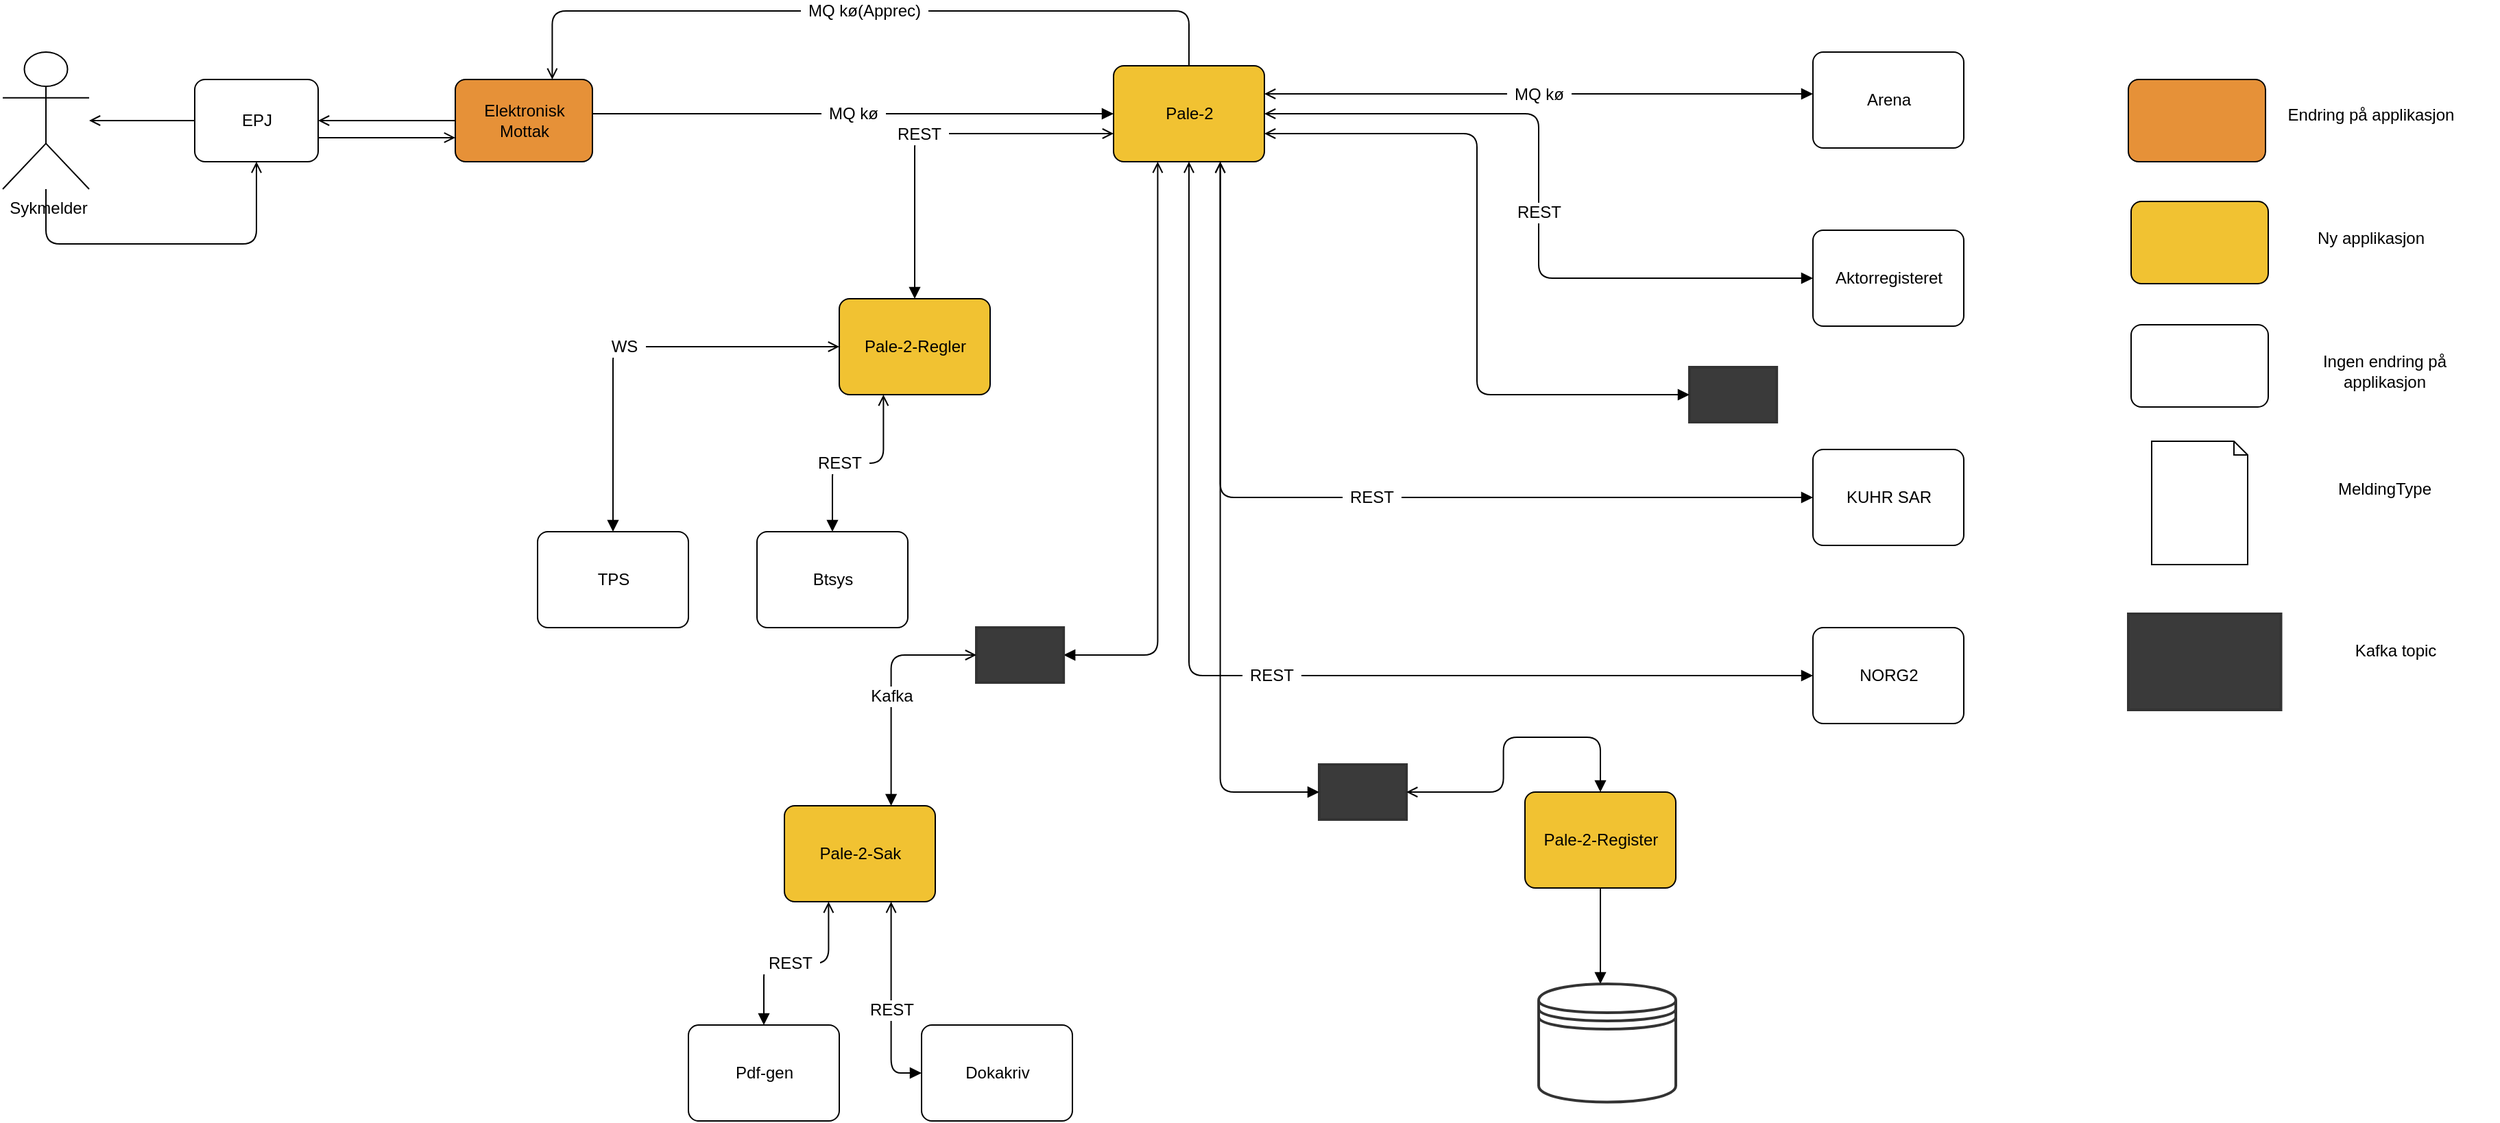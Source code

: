 <mxfile version="13.1.2" type="device"><diagram id="IEcrB46QHWp-Y07kqEMy" name="Page-1"><mxGraphModel dx="1226" dy="1001" grid="1" gridSize="10" guides="0" tooltips="1" connect="1" arrows="1" fold="1" page="1" pageScale="1" pageWidth="827" pageHeight="1169" background="#ffffff" math="0" shadow="0"><root><mxCell id="0"/><mxCell id="2" value="Layer 0" parent="0"/><mxCell id="3" value="&lt;div style='width: 103.333px;height:auto;word-break: break-word;'&gt;&lt;div align=&quot;center&quot;&gt;&lt;span style=&quot;text-decoration:none;font-family:Arial;font-size:12px; line-height: 0;&quot;&gt;&lt;span style=&quot;text-decoration:none; line-height: normal;&quot;&gt;Arena&lt;/span&gt;&lt;/span&gt;&lt;/div&gt;&lt;/div&gt;" style="shape=ext;rounded=1;arcSize=15;absoluteArcSize=1;shadow=0;strokeWidth=1;fillColor=#ffffff;strokeColor=#000000;opacity=100.0;html=1;nl2Br=0;verticalAlign=middle;align=center;spacingLeft=1.833;spacingRight=0;whiteSpace=wrap;gliffyId=877;" parent="2" vertex="1"><mxGeometry x="1340" y="50" width="110" height="70" as="geometry"/></mxCell><mxCell id="4" value="&lt;div style='width: 93.667px;height:auto;word-break: break-word;'&gt;&lt;div align=&quot;center&quot;&gt;&lt;span style=&quot;text-decoration:none;font-family:Arial;font-size:12px; line-height: 0;&quot;&gt;&lt;span style=&quot;text-decoration:none; line-height: normal;&quot;&gt;Elektronisk Mottak&lt;br /&gt;&lt;/span&gt;&lt;/span&gt;&lt;/div&gt;&lt;/div&gt;" style="shape=ext;rounded=1;arcSize=15;absoluteArcSize=1;shadow=0;strokeWidth=1;fillColor=#e69138;strokeColor=#000000;opacity=100.0;html=1;nl2Br=0;verticalAlign=middle;align=center;spacingLeft=1.667;spacingRight=0;whiteSpace=wrap;gliffyId=642;" parent="2" vertex="1"><mxGeometry x="350" y="70" width="100" height="60" as="geometry"/></mxCell><mxCell id="5" value="&lt;div style='width: 103.333px;height:auto;word-break: break-word;'&gt;&lt;div align=&quot;center&quot;&gt;&lt;span style=&quot;text-decoration:none;font-family:Arial;font-size:12px; line-height: 0;&quot;&gt;&lt;span style=&quot;text-decoration:none; line-height: normal;&quot;&gt;Pale-2&lt;/span&gt;&lt;/span&gt;&lt;/div&gt;&lt;/div&gt;" style="shape=ext;rounded=1;arcSize=15;absoluteArcSize=1;shadow=0;strokeWidth=1;fillColor=#f1c232;strokeColor=#000000;opacity=100.0;html=1;nl2Br=0;verticalAlign=middle;align=center;spacingLeft=1.833;spacingRight=0;whiteSpace=wrap;gliffyId=851;" parent="2" vertex="1"><mxGeometry x="830" y="60" width="110" height="70" as="geometry"/></mxCell><mxCell id="6" style="shape=filledEdge;strokeWidth=1;strokeColor=#000000;fillColor=none;startArrow=open;startFill=0;startSize=6;endArrow=block;endFill=1;endSize=6;rounded=1;html=1;nl2Br=0;gliffyId=879;edgeStyle=orthogonalEdgeStyle;" parent="2" source="50" target="12" edge="1"><mxGeometry width="100" height="100" relative="1" as="geometry"><Array as="points"><mxPoint x="667.782" y="670"/><mxPoint x="667.782" y="795"/><mxPoint x="690" y="795"/></Array></mxGeometry></mxCell><mxCell id="7" value="&lt;div style='width: 43.016px;height:auto;word-break: break-word;'&gt;&lt;div align=&quot;center&quot;&gt;&lt;span style=&quot;font-family:Arial;font-size:12px; line-height: normal;&quot;&gt;REST&lt;/span&gt;&lt;/div&gt;&lt;/div&gt;" style="text;html=1;nl2Br=0;labelBackgroundColor=#ffffff;html=1;nl2Br=0;verticalAlign=middle;align=center;spacingLeft=0.0;spacingRight=0;gliffyId=880;" parent="6" vertex="1"><mxGeometry x="0.069" relative="1" as="geometry"><mxPoint as="offset"/></mxGeometry></mxCell><mxCell id="8" value="&lt;div style='width: 103.333px;height:auto;word-break: break-word;'&gt;&lt;div align=&quot;center&quot;&gt;&lt;span style=&quot;text-decoration:none;font-family:Arial;font-size:12px; line-height: 0;&quot;&gt;&lt;span style=&quot;text-decoration:none; line-height: normal;&quot;&gt;TPS&lt;/span&gt;&lt;/span&gt;&lt;/div&gt;&lt;/div&gt;" style="shape=ext;rounded=1;arcSize=15;absoluteArcSize=1;shadow=0;strokeWidth=1;fillColor=#ffffff;strokeColor=#000000;opacity=100.0;html=1;nl2Br=0;verticalAlign=middle;align=center;spacingLeft=1.833;spacingRight=0;whiteSpace=wrap;gliffyId=881;" parent="2" vertex="1"><mxGeometry x="410" y="400" width="110" height="70" as="geometry"/></mxCell><mxCell id="9" value="&lt;div style='width: 103.333px;height:auto;word-break: break-word;'&gt;&lt;div align=&quot;center&quot;&gt;&lt;span style=&quot;font-family:Arial;font-size:12px; line-height: normal;&quot;&gt;KUHR SAR&lt;span style=&quot;text-decoration:none; line-height: normal;&quot;&gt;&lt;br /&gt;&lt;/span&gt;&lt;/span&gt;&lt;/div&gt;&lt;/div&gt;" style="shape=ext;rounded=1;arcSize=15;absoluteArcSize=1;shadow=0;strokeWidth=1;fillColor=#ffffff;strokeColor=#000000;opacity=100.0;html=1;nl2Br=0;verticalAlign=middle;align=center;spacingLeft=1.833;spacingRight=0;whiteSpace=wrap;gliffyId=883;" parent="2" vertex="1"><mxGeometry x="1340" y="340" width="110" height="70" as="geometry"/></mxCell><mxCell id="10" style="shape=filledEdge;strokeWidth=1;strokeColor=#000000;fillColor=none;startArrow=open;startFill=0;startSize=6;endArrow=block;endFill=1;endSize=6;rounded=1;html=1;nl2Br=0;gliffyId=887;edgeStyle=orthogonalEdgeStyle;" parent="2" source="5" target="3" edge="1"><mxGeometry width="100" height="100" relative="1" as="geometry"><Array as="points"><mxPoint x="940" y="80.503"/><mxPoint x="1073.342" y="80.503"/><mxPoint x="1206.683" y="80.503"/><mxPoint x="1340.025" y="80.503"/></Array></mxGeometry></mxCell><mxCell id="11" value="&lt;div style='width: 47.0px;height:auto;word-break: break-word;'&gt;&lt;div align=&quot;center&quot;&gt;&lt;span style=&quot;font-family:Arial;font-size:12px; line-height: normal;&quot;&gt;MQ kø&lt;/span&gt;&lt;/div&gt;&lt;/div&gt;" style="text;html=1;nl2Br=0;labelBackgroundColor=#ffffff;html=1;nl2Br=0;verticalAlign=middle;align=center;spacingLeft=0.0;spacingRight=0;gliffyId=888;" parent="10" vertex="1"><mxGeometry relative="1" as="geometry"><mxPoint as="offset"/></mxGeometry></mxCell><mxCell id="12" value="&lt;div style='width: 103.333px;height:auto;word-break: break-word;'&gt;&lt;div align=&quot;center&quot;&gt;&lt;span style=&quot;font-family:Arial;font-size:12px; line-height: 0;&quot;&gt;&lt;span style=&quot; line-height: normal;&quot;&gt;Dokakriv&lt;/span&gt;&lt;/span&gt;&lt;/div&gt;&lt;/div&gt;" style="shape=ext;rounded=1;arcSize=15;absoluteArcSize=1;shadow=0;strokeWidth=1;fillColor=#ffffff;strokeColor=#000000;opacity=100.0;html=1;nl2Br=0;verticalAlign=middle;align=center;spacingLeft=1.833;spacingRight=0;whiteSpace=wrap;gliffyId=889;" parent="2" vertex="1"><mxGeometry x="690" y="760" width="110" height="70" as="geometry"/></mxCell><mxCell id="13" style="shape=filledEdge;strokeWidth=1;strokeColor=#000000;fillColor=none;startArrow=open;startFill=0;startSize=6;endArrow=none;endFill=0;endSize=6;rounded=1;html=1;nl2Br=0;gliffyId=892;edgeStyle=orthogonalEdgeStyle;" parent="2" source="4" target="5" edge="1"><mxGeometry width="100" height="100" relative="1" as="geometry"><Array as="points"><mxPoint x="420.711" y="70"/><mxPoint x="420.711" y="20"/><mxPoint x="885" y="20"/><mxPoint x="885" y="60"/></Array></mxGeometry></mxCell><mxCell id="14" value="&lt;div style='width: 93.016px;height:auto;word-break: break-word;'&gt;&lt;div align=&quot;center&quot;&gt;&lt;span style=&quot;font-family:Arial;font-size:12px; line-height: normal;&quot;&gt;MQ kø(Apprec)&lt;/span&gt;&lt;/div&gt;&lt;/div&gt;" style="text;html=1;nl2Br=0;labelBackgroundColor=#ffffff;html=1;nl2Br=0;verticalAlign=middle;align=center;spacingLeft=0.0;spacingRight=0;gliffyId=893;" parent="13" vertex="1"><mxGeometry relative="1" as="geometry"><mxPoint as="offset"/></mxGeometry></mxCell><mxCell id="15" value="&lt;div style='width: 67.688px;height:auto;word-break: break-word;'&gt;&lt;div align=&quot;center&quot;&gt;&lt;span style=&quot;text-decoration:none;font-family:Arial;font-size:12px; line-height: 0;&quot;&gt;&lt;span style=&quot;text-decoration:none; line-height: normal;&quot;&gt;Sykmelder&lt;/span&gt;&lt;/span&gt;&lt;/div&gt;&lt;/div&gt;" style="shape=umlActor;verticalLabelPosition=bottom;verticalAlign=top;shadow=0;strokeWidth=1;fillColor=#FFFFFF;strokeColor=#000000;opacity=100.0;html=1;nl2Br=0;verticalLabelPosition=bottom;verticalAlign=top;align=center;spacingLeft=2.0;spacingRight=0;gliffyId=896;" parent="2" vertex="1"><mxGeometry x="20" y="50" width="63" height="100" as="geometry"/></mxCell><mxCell id="16" value="&lt;div style='width: 84.0px;height:auto;word-break: break-word;'&gt;&lt;div align=&quot;center&quot;&gt;&lt;span style=&quot;text-decoration:none;font-family:Arial;font-size:12px; line-height: 0;&quot;&gt;&lt;span style=&quot;text-decoration:none; line-height: normal;&quot;&gt;EPJ&lt;/span&gt;&lt;/span&gt;&lt;/div&gt;&lt;/div&gt;" style="shape=ext;rounded=1;arcSize=15;absoluteArcSize=1;shadow=0;strokeWidth=1;fillColor=#ffffff;strokeColor=#000000;opacity=100.0;html=1;nl2Br=0;verticalAlign=middle;align=center;spacingLeft=1.5;spacingRight=0;whiteSpace=wrap;gliffyId=900;" parent="2" vertex="1"><mxGeometry x="160" y="70" width="90" height="60" as="geometry"/></mxCell><mxCell id="17" style="shape=filledEdge;strokeWidth=1;strokeColor=#000000;fillColor=none;startArrow=open;startFill=0;startSize=6;endArrow=none;endFill=0;endSize=6;rounded=1;gliffyId=902;edgeStyle=orthogonalEdgeStyle;" parent="2" source="15" target="16" edge="1"><mxGeometry width="100" height="100" relative="1" as="geometry"><Array as="points"><mxPoint x="83" y="100"/><mxPoint x="108.667" y="100"/><mxPoint x="134.333" y="100"/><mxPoint x="160" y="100"/></Array></mxGeometry></mxCell><mxCell id="18" style="shape=filledEdge;strokeWidth=1;strokeColor=#000000;fillColor=none;startArrow=open;startFill=0;startSize=6;endArrow=none;endFill=0;endSize=6;rounded=1;gliffyId=904;edgeStyle=orthogonalEdgeStyle;" parent="2" source="16" target="4" edge="1"><mxGeometry width="100" height="100" relative="1" as="geometry"><Array as="points"><mxPoint x="250" y="100"/><mxPoint x="283.333" y="100"/><mxPoint x="316.667" y="100"/><mxPoint x="350" y="100"/></Array></mxGeometry></mxCell><mxCell id="19" style="shape=filledEdge;strokeWidth=1;strokeColor=#000000;fillColor=none;startArrow=open;startFill=0;startSize=6;endArrow=none;endFill=0;endSize=6;rounded=1;gliffyId=905;edgeStyle=orthogonalEdgeStyle;" parent="2" source="16" target="15" edge="1"><mxGeometry width="100" height="100" relative="1" as="geometry"><Array as="points"><mxPoint x="205" y="130"/><mxPoint x="205" y="190"/><mxPoint x="51.5" y="190"/><mxPoint x="51.5" y="150"/></Array></mxGeometry></mxCell><mxCell id="20" style="shape=filledEdge;strokeWidth=1;strokeColor=#000000;fillColor=none;startArrow=open;startFill=0;startSize=6;endArrow=none;endFill=0;endSize=6;rounded=1;gliffyId=906;edgeStyle=orthogonalEdgeStyle;" parent="2" source="4" target="16" edge="1"><mxGeometry width="100" height="100" relative="1" as="geometry"><Array as="points"><mxPoint x="350" y="112.426"/><mxPoint x="316.667" y="112.426"/><mxPoint x="283.333" y="112.426"/><mxPoint x="250" y="112.426"/></Array></mxGeometry></mxCell><mxCell id="21" style="shape=filledEdge;strokeWidth=1;strokeColor=#000000;fillColor=none;startArrow=open;startFill=0;startSize=6;endArrow=block;endFill=1;endSize=6;rounded=1;html=1;nl2Br=0;gliffyId=915;edgeStyle=orthogonalEdgeStyle;" parent="2" source="5" target="9" edge="1"><mxGeometry width="100" height="100" relative="1" as="geometry"><Array as="points"><mxPoint x="907.782" y="130"/><mxPoint x="907.782" y="375"/><mxPoint x="1340" y="375"/></Array></mxGeometry></mxCell><mxCell id="22" value="&lt;div style='width: 43.016px;height:auto;word-break: break-word;'&gt;&lt;div align=&quot;center&quot;&gt;&lt;span style=&quot;font-family:Arial;font-size:12px; line-height: normal;&quot;&gt;REST&lt;/span&gt;&lt;/div&gt;&lt;/div&gt;" style="text;html=1;nl2Br=0;labelBackgroundColor=#ffffff;html=1;nl2Br=0;verticalAlign=middle;align=center;spacingLeft=0.0;spacingRight=0;gliffyId=916;" parent="21" vertex="1"><mxGeometry x="0.047" relative="1" as="geometry"><mxPoint as="offset"/></mxGeometry></mxCell><mxCell id="23" style="shape=filledEdge;strokeWidth=1;strokeColor=#000000;fillColor=none;startArrow=open;startFill=0;startSize=6;endArrow=block;endFill=1;endSize=6;rounded=1;html=1;nl2Br=0;gliffyId=917;edgeStyle=orthogonalEdgeStyle;" parent="2" source="39" target="8" edge="1"><mxGeometry width="100" height="100" relative="1" as="geometry"><Array as="points"><mxPoint x="630" y="265"/><mxPoint x="465" y="265"/><mxPoint x="465" y="400"/></Array></mxGeometry></mxCell><mxCell id="24" value="&lt;div style='width: 30.344px;height:auto;word-break: break-word;'&gt;&lt;div align=&quot;center&quot;&gt;&lt;span style=&quot;font-family:Arial;font-size:12px; line-height: normal;&quot;&gt;WS&lt;/span&gt;&lt;/div&gt;&lt;/div&gt;" style="text;html=1;nl2Br=0;labelBackgroundColor=#ffffff;html=1;nl2Br=0;verticalAlign=middle;align=center;spacingLeft=0.0;spacingRight=0;gliffyId=918;" parent="23" vertex="1"><mxGeometry x="0.047" relative="1" as="geometry"><mxPoint as="offset"/></mxGeometry></mxCell><mxCell id="25" style="shape=ext;rounded=1;arcSize=15;absoluteArcSize=1;shadow=0;strokeWidth=1;fillColor=#e69138;strokeColor=#000000;opacity=100.0;gliffyId=935;" parent="2" vertex="1"><mxGeometry x="1570" y="70" width="100" height="60" as="geometry"/></mxCell><mxCell id="26" style="shape=ext;rounded=1;arcSize=15;absoluteArcSize=1;shadow=0;strokeWidth=1;fillColor=#f1c232;strokeColor=#000000;opacity=100.0;gliffyId=934;" parent="2" vertex="1"><mxGeometry x="1572" y="159" width="100" height="60" as="geometry"/></mxCell><mxCell id="27" style="shape=ext;rounded=1;arcSize=15;absoluteArcSize=1;shadow=0;strokeWidth=1;fillColor=#FFFFFF;strokeColor=#000000;opacity=100.0;gliffyId=933;" parent="2" vertex="1"><mxGeometry x="1572" y="249" width="100" height="60" as="geometry"/></mxCell><mxCell id="28" value="&lt;div style='width: 147.0px;height:auto;word-break: break-word;'&gt;&lt;div align=&quot;center&quot;&gt;&lt;span style=&quot;font-family:Arial;font-size:12px; line-height: 0;&quot;&gt;&lt;span style=&quot; line-height: normal;&quot;&gt;Endring på applikasjon&lt;/span&gt;&lt;/span&gt;&lt;/div&gt;&lt;/div&gt;" style="text;html=1;nl2Br=0;html=1;nl2Br=0;verticalAlign=middle;align=center;spacingLeft=0.0;spacingRight=0;whiteSpace=wrap;gliffyId=932;" parent="2" vertex="1"><mxGeometry x="1672" y="89" width="150" height="14" as="geometry"/></mxCell><mxCell id="29" value="&lt;div style='width: 147.0px;height:auto;word-break: break-word;'&gt;&lt;div align=&quot;center&quot;&gt;&lt;span style=&quot;font-family:Arial;font-size:12px; line-height: 0;&quot;&gt;&lt;span style=&quot; line-height: normal;&quot;&gt;Ny applikasjon&lt;/span&gt;&lt;/span&gt;&lt;/div&gt;&lt;/div&gt;" style="text;html=1;nl2Br=0;html=1;nl2Br=0;verticalAlign=middle;align=center;spacingLeft=0.0;spacingRight=0;whiteSpace=wrap;gliffyId=931;" parent="2" vertex="1"><mxGeometry x="1672" y="179" width="150" height="14" as="geometry"/></mxCell><mxCell id="30" value="&lt;div style='width: 147.0px;height:auto;word-break: break-word;'&gt;&lt;div align=&quot;center&quot;&gt;&lt;span style=&quot;font-family:Arial;font-size:12px; line-height: 0;&quot;&gt;&lt;span style=&quot; line-height: normal;&quot;&gt;Ingen endring på applikasjon&lt;/span&gt;&lt;/span&gt;&lt;/div&gt;&lt;/div&gt;" style="text;html=1;nl2Br=0;html=1;nl2Br=0;verticalAlign=middle;align=center;spacingLeft=0.0;spacingRight=0;whiteSpace=wrap;gliffyId=930;" parent="2" vertex="1"><mxGeometry x="1682" y="269" width="150" height="28" as="geometry"/></mxCell><mxCell id="31" style="shape=note;size=10;shadow=0;strokeWidth=1;fillColor=#FFFFFF;strokeColor=#000000;opacity=100.0;gliffyId=929;" parent="2" vertex="1"><mxGeometry x="1587" y="334" width="70" height="90" as="geometry"/></mxCell><mxCell id="32" value="&lt;div style='width: 147.0px;height:auto;word-break: break-word;'&gt;&lt;div align=&quot;center&quot;&gt;&lt;span style=&quot;font-family:Arial;font-size:12px; line-height: 0;&quot;&gt;&lt;span style=&quot; line-height: normal;&quot;&gt;MeldingType&lt;/span&gt;&lt;/span&gt;&lt;/div&gt;&lt;/div&gt;" style="text;html=1;nl2Br=0;html=1;nl2Br=0;verticalAlign=middle;align=center;spacingLeft=0.0;spacingRight=0;whiteSpace=wrap;gliffyId=928;" parent="2" vertex="1"><mxGeometry x="1682" y="361.5" width="150" height="14" as="geometry"/></mxCell><mxCell id="33" value="&lt;div style='width: 103.333px;height:auto;word-break: break-word;'&gt;&lt;div align=&quot;center&quot;&gt;&lt;span style=&quot;text-decoration:none;font-family:Arial;font-size:12px; line-height: 0;&quot;&gt;&lt;span style=&quot;text-decoration:none; line-height: normal;&quot;&gt;NORG2&lt;/span&gt;&lt;/span&gt;&lt;/div&gt;&lt;/div&gt;" style="shape=ext;rounded=1;arcSize=15;absoluteArcSize=1;shadow=0;strokeWidth=1;fillColor=#ffffff;strokeColor=#000000;opacity=100.0;html=1;nl2Br=0;verticalAlign=middle;align=center;spacingLeft=1.833;spacingRight=0;whiteSpace=wrap;gliffyId=941;" parent="2" vertex="1"><mxGeometry x="1340" y="470" width="110" height="70" as="geometry"/></mxCell><mxCell id="34" style="shape=filledEdge;strokeWidth=1;strokeColor=#000000;fillColor=none;startArrow=open;startFill=0;startSize=6;endArrow=block;endFill=1;endSize=6;rounded=1;html=1;nl2Br=0;gliffyId=943;edgeStyle=orthogonalEdgeStyle;" parent="2" source="5" target="33" edge="1"><mxGeometry width="100" height="100" relative="1" as="geometry"><Array as="points"><mxPoint x="885" y="130"/><mxPoint x="885" y="505"/><mxPoint x="1340" y="505"/></Array></mxGeometry></mxCell><mxCell id="35" value="&lt;div style='width: 43.016px;height:auto;word-break: break-word;'&gt;&lt;div align=&quot;center&quot;&gt;&lt;span style=&quot;font-family:Arial;font-size:12px; line-height: normal;&quot;&gt;REST&lt;/span&gt;&lt;/div&gt;&lt;/div&gt;" style="text;html=1;nl2Br=0;labelBackgroundColor=#ffffff;html=1;nl2Br=0;verticalAlign=middle;align=center;spacingLeft=0.0;spacingRight=0;gliffyId=944;" parent="34" vertex="1"><mxGeometry x="0.047" relative="1" as="geometry"><mxPoint as="offset"/></mxGeometry></mxCell><mxCell id="36" value="&lt;div style='width: 103.333px;height:auto;word-break: break-word;'&gt;&lt;div align=&quot;center&quot;&gt;&lt;span style=&quot;font-family:Arial;font-size:12px; line-height: 0;&quot;&gt;&lt;span style=&quot; line-height: normal;&quot;&gt;Pdf-gen&lt;/span&gt;&lt;/span&gt;&lt;/div&gt;&lt;/div&gt;" style="shape=ext;rounded=1;arcSize=15;absoluteArcSize=1;shadow=0;strokeWidth=1;fillColor=#ffffff;strokeColor=#000000;opacity=100.0;html=1;nl2Br=0;verticalAlign=middle;align=center;spacingLeft=1.833;spacingRight=0;whiteSpace=wrap;gliffyId=949;" parent="2" vertex="1"><mxGeometry x="520" y="760" width="110" height="70" as="geometry"/></mxCell><mxCell id="37" style="shape=filledEdge;strokeWidth=1;strokeColor=#000000;fillColor=none;startArrow=open;startFill=0;startSize=6;endArrow=block;endFill=1;endSize=6;rounded=1;html=1;nl2Br=0;gliffyId=951;edgeStyle=orthogonalEdgeStyle;" parent="2" source="50" target="36" edge="1"><mxGeometry width="100" height="100" relative="1" as="geometry"><Array as="points"><mxPoint x="622.218" y="670"/><mxPoint x="622.218" y="715"/><mxPoint x="575" y="715"/><mxPoint x="575" y="760"/></Array></mxGeometry></mxCell><mxCell id="38" value="&lt;div style='width: 43.016px;height:auto;word-break: break-word;'&gt;&lt;div align=&quot;center&quot;&gt;&lt;span style=&quot;font-family:Arial;font-size:12px; line-height: normal;&quot;&gt;REST&lt;/span&gt;&lt;/div&gt;&lt;/div&gt;" style="text;html=1;nl2Br=0;labelBackgroundColor=#ffffff;html=1;nl2Br=0;verticalAlign=middle;align=center;spacingLeft=0.0;spacingRight=0;gliffyId=952;" parent="37" vertex="1"><mxGeometry x="0.069" relative="1" as="geometry"><mxPoint as="offset"/></mxGeometry></mxCell><mxCell id="39" value="&lt;div style='width: 103.333px;height:auto;word-break: break-word;'&gt;&lt;div align=&quot;center&quot;&gt;&lt;span style=&quot;text-decoration:none;font-family:Arial;font-size:12px; line-height: 0;&quot;&gt;&lt;span style=&quot;text-decoration:none; line-height: normal;&quot;&gt;Pale-2-Regler&lt;/span&gt;&lt;/span&gt;&lt;/div&gt;&lt;/div&gt;" style="shape=ext;rounded=1;arcSize=15;absoluteArcSize=1;shadow=0;strokeWidth=1;fillColor=#f1c232;strokeColor=#000000;opacity=100.0;html=1;nl2Br=0;verticalAlign=middle;align=center;spacingLeft=1.833;spacingRight=0;whiteSpace=wrap;gliffyId=953;" parent="2" vertex="1"><mxGeometry x="630" y="230" width="110" height="70" as="geometry"/></mxCell><mxCell id="40" style="shape=filledEdge;strokeWidth=1;strokeColor=#000000;fillColor=none;startArrow=open;startFill=0;startSize=6;endArrow=block;endFill=1;endSize=6;rounded=1;html=1;nl2Br=0;gliffyId=957;edgeStyle=orthogonalEdgeStyle;" parent="2" source="5" target="39" edge="1"><mxGeometry width="100" height="100" relative="1" as="geometry"><Array as="points"><mxPoint x="830" y="109.497"/><mxPoint x="685" y="109.497"/><mxPoint x="685" y="230"/></Array></mxGeometry></mxCell><mxCell id="41" value="&lt;div style='width: 43.016px;height:auto;word-break: break-word;'&gt;&lt;div align=&quot;center&quot;&gt;&lt;span style=&quot;font-family:Arial;font-size:12px; line-height: normal;&quot;&gt;REST&lt;/span&gt;&lt;/div&gt;&lt;/div&gt;" style="text;html=1;nl2Br=0;labelBackgroundColor=#ffffff;html=1;nl2Br=0;verticalAlign=middle;align=center;spacingLeft=0.0;spacingRight=0;gliffyId=958;" parent="40" vertex="1"><mxGeometry x="0.069" relative="1" as="geometry"><mxPoint as="offset"/></mxGeometry></mxCell><mxCell id="42" style="shape=filledEdge;strokeWidth=1;strokeColor=#000000;fillColor=none;startArrow=none;startFill=0;startSize=6;endArrow=block;endFill=1;endSize=6;rounded=1;html=1;nl2Br=0;gliffyId=965;edgeStyle=orthogonalEdgeStyle;" parent="2" source="4" target="5" edge="1"><mxGeometry width="100" height="100" relative="1" as="geometry"><Array as="points"><mxPoint x="449.967" y="95"/><mxPoint x="576.645" y="95"/><mxPoint x="703.322" y="95"/><mxPoint x="830" y="95"/></Array></mxGeometry></mxCell><mxCell id="43" value="&lt;div style='width: 47.0px;height:auto;word-break: break-word;'&gt;&lt;div align=&quot;center&quot;&gt;&lt;span style=&quot;font-family:Arial;font-size:12px; line-height: normal;&quot;&gt;MQ kø&lt;/span&gt;&lt;/div&gt;&lt;/div&gt;" style="text;html=1;nl2Br=0;labelBackgroundColor=#ffffff;html=1;nl2Br=0;verticalAlign=middle;align=center;spacingLeft=0.0;spacingRight=0;gliffyId=966;" parent="42" vertex="1"><mxGeometry relative="1" as="geometry"><mxPoint as="offset"/></mxGeometry></mxCell><mxCell id="44" value="&lt;div style='width: 103.333px;height:auto;word-break: break-word;'&gt;&lt;div align=&quot;center&quot;&gt;&lt;span style=&quot;font-family:Arial;font-size:12px; line-height: normal;&quot;&gt;Aktorregisteret&lt;span style=&quot;text-decoration:none; line-height: normal;&quot;&gt;&lt;br /&gt;&lt;/span&gt;&lt;/span&gt;&lt;/div&gt;&lt;/div&gt;" style="shape=ext;rounded=1;arcSize=15;absoluteArcSize=1;shadow=0;strokeWidth=1;fillColor=#ffffff;strokeColor=#000000;opacity=100.0;html=1;nl2Br=0;verticalAlign=middle;align=center;spacingLeft=1.833;spacingRight=0;whiteSpace=wrap;gliffyId=967;" parent="2" vertex="1"><mxGeometry x="1340" y="180" width="110" height="70" as="geometry"/></mxCell><mxCell id="45" style="shape=filledEdge;strokeWidth=1;strokeColor=#000000;fillColor=none;startArrow=open;startFill=0;startSize=6;endArrow=block;endFill=1;endSize=6;rounded=1;html=1;nl2Br=0;gliffyId=969;edgeStyle=orthogonalEdgeStyle;" parent="2" source="5" target="44" edge="1"><mxGeometry width="100" height="100" relative="1" as="geometry"><Array as="points"><mxPoint x="940" y="95"/><mxPoint x="1140" y="95"/><mxPoint x="1140" y="215"/><mxPoint x="1340" y="215"/></Array></mxGeometry></mxCell><mxCell id="46" value="&lt;div style='width: 43.016px;height:auto;word-break: break-word;'&gt;&lt;div align=&quot;center&quot;&gt;&lt;span style=&quot;font-family:Arial;font-size:12px; line-height: normal;&quot;&gt;REST&lt;/span&gt;&lt;/div&gt;&lt;/div&gt;" style="text;html=1;nl2Br=0;labelBackgroundColor=#ffffff;html=1;nl2Br=0;verticalAlign=middle;align=center;spacingLeft=0.0;spacingRight=0;gliffyId=970;" parent="45" vertex="1"><mxGeometry x="0.047" relative="1" as="geometry"><mxPoint as="offset"/></mxGeometry></mxCell><mxCell id="47" value="&lt;div style='width: 103.333px;height:auto;word-break: break-word;'&gt;&lt;div align=&quot;center&quot;&gt;&lt;span style=&quot;text-decoration:none;font-family:Arial;font-size:12px; line-height: 0;&quot;&gt;&lt;span style=&quot;text-decoration:none; line-height: normal;&quot;&gt;Btsys&lt;/span&gt;&lt;/span&gt;&lt;/div&gt;&lt;/div&gt;" style="shape=ext;rounded=1;arcSize=15;absoluteArcSize=1;shadow=0;strokeWidth=1;fillColor=#ffffff;strokeColor=#000000;opacity=100.0;html=1;nl2Br=0;verticalAlign=middle;align=center;spacingLeft=1.833;spacingRight=0;whiteSpace=wrap;gliffyId=971;" parent="2" vertex="1"><mxGeometry x="570" y="400" width="110" height="70" as="geometry"/></mxCell><mxCell id="48" style="shape=filledEdge;strokeWidth=1;strokeColor=#000000;fillColor=none;startArrow=open;startFill=0;startSize=6;endArrow=block;endFill=1;endSize=6;rounded=1;html=1;nl2Br=0;gliffyId=973;edgeStyle=orthogonalEdgeStyle;" parent="2" source="39" target="47" edge="1"><mxGeometry width="100" height="100" relative="1" as="geometry"><Array as="points"><mxPoint x="662.218" y="300"/><mxPoint x="662.218" y="350"/><mxPoint x="625" y="350"/><mxPoint x="625" y="400"/></Array></mxGeometry></mxCell><mxCell id="49" value="&lt;div style='width: 43.016px;height:auto;word-break: break-word;'&gt;&lt;div align=&quot;center&quot;&gt;&lt;span style=&quot;font-family:Arial;font-size:12px; line-height: normal;&quot;&gt;REST&lt;/span&gt;&lt;/div&gt;&lt;/div&gt;" style="text;html=1;nl2Br=0;labelBackgroundColor=#ffffff;html=1;nl2Br=0;verticalAlign=middle;align=center;spacingLeft=0.0;spacingRight=0;gliffyId=974;" parent="48" vertex="1"><mxGeometry x="0.204" relative="1" as="geometry"><mxPoint as="offset"/></mxGeometry></mxCell><mxCell id="50" value="&lt;div style='width: 103.333px;height:auto;word-break: break-word;'&gt;&lt;div align=&quot;center&quot;&gt;&lt;span style=&quot;text-decoration:none;font-family:Arial;font-size:12px; line-height: 0;&quot;&gt;&lt;span style=&quot;text-decoration:none; line-height: normal;&quot;&gt;Pale-2-Sak&lt;/span&gt;&lt;/span&gt;&lt;/div&gt;&lt;/div&gt;" style="shape=ext;rounded=1;arcSize=15;absoluteArcSize=1;shadow=0;strokeWidth=1;fillColor=#f1c232;strokeColor=#000000;opacity=100.0;html=1;nl2Br=0;verticalAlign=middle;align=center;spacingLeft=1.833;spacingRight=0;whiteSpace=wrap;gliffyId=984;" parent="2" vertex="1"><mxGeometry x="590" y="600" width="110" height="70" as="geometry"/></mxCell><mxCell id="51" style="shape=filledEdge;strokeWidth=1;strokeColor=#000000;fillColor=none;startArrow=open;startFill=0;startSize=6;endArrow=block;endFill=1;endSize=6;rounded=1;gliffyId=986;edgeStyle=orthogonalEdgeStyle;" parent="2" source="5" target="52" edge="1"><mxGeometry width="100" height="100" relative="1" as="geometry"><Array as="points"><mxPoint x="862.218" y="130"/><mxPoint x="862.218" y="490"/><mxPoint x="793.571" y="490"/></Array></mxGeometry></mxCell><mxCell id="52" style="shadow=0;strokeWidth=2;fillColor=#3a3a3a;strokeColor=#333333;opacity=100.0;gliffyId=990;" parent="2" vertex="1"><mxGeometry x="730" y="470" width="63.571" height="40" as="geometry"/></mxCell><mxCell id="53" style="shadow=0;strokeWidth=2;fillColor=#3a3a3a;strokeColor=#333333;opacity=100.0;gliffyId=992;" parent="2" vertex="1"><mxGeometry x="1570" y="460" width="111.25" height="70" as="geometry"/></mxCell><mxCell id="54" value="&lt;div style='width: 147.0px;height:auto;word-break: break-word;'&gt;&lt;div align=&quot;center&quot;&gt;&lt;span style=&quot;font-family:Arial;font-size:12px; line-height: 0;&quot;&gt;&lt;span style=&quot; line-height: normal;&quot;&gt;Kafka topic&lt;/span&gt;&lt;/span&gt;&lt;/div&gt;&lt;/div&gt;" style="text;html=1;nl2Br=0;html=1;nl2Br=0;verticalAlign=middle;align=center;spacingLeft=0.0;spacingRight=0;whiteSpace=wrap;gliffyId=993;" parent="2" vertex="1"><mxGeometry x="1690" y="480" width="150" height="14" as="geometry"/></mxCell><mxCell id="55" style="shape=filledEdge;strokeWidth=1;strokeColor=#000000;fillColor=none;startArrow=open;startFill=0;startSize=6;endArrow=block;endFill=1;endSize=6;rounded=1;html=1;nl2Br=0;gliffyId=994;edgeStyle=orthogonalEdgeStyle;" parent="2" source="52" target="50" edge="1"><mxGeometry width="100" height="100" relative="1" as="geometry"><Array as="points"><mxPoint x="730" y="490"/><mxPoint x="667.782" y="490"/><mxPoint x="667.782" y="600"/></Array></mxGeometry></mxCell><mxCell id="56" value="&lt;div style='width: 41.688px;height:auto;word-break: break-word;'&gt;&lt;div align=&quot;center&quot;&gt;&lt;span style=&quot;font-family:Arial;font-size:12px; line-height: normal;&quot;&gt;Kafka&lt;/span&gt;&lt;/div&gt;&lt;/div&gt;" style="text;html=1;nl2Br=0;labelBackgroundColor=#ffffff;html=1;nl2Br=0;verticalAlign=middle;align=center;spacingLeft=0.0;spacingRight=0;gliffyId=995;" parent="55" vertex="1"><mxGeometry x="0.069" relative="1" as="geometry"><mxPoint as="offset"/></mxGeometry></mxCell><mxCell id="57" style="shadow=0;strokeWidth=2;fillColor=#3a3a3a;strokeColor=#333333;opacity=100.0;gliffyId=996;" parent="2" vertex="1"><mxGeometry x="1250" y="280" width="63.571" height="40" as="geometry"/></mxCell><mxCell id="58" style="shape=filledEdge;strokeWidth=1;strokeColor=#000000;fillColor=none;startArrow=open;startFill=0;startSize=6;endArrow=block;endFill=1;endSize=6;rounded=1;gliffyId=997;edgeStyle=orthogonalEdgeStyle;" parent="2" source="5" target="57" edge="1"><mxGeometry width="100" height="100" relative="1" as="geometry"><Array as="points"><mxPoint x="940" y="109.497"/><mxPoint x="1095" y="109.497"/><mxPoint x="1095" y="300"/><mxPoint x="1250" y="300"/></Array></mxGeometry></mxCell><mxCell id="59" value="&lt;div style='width: 103.333px;height:auto;word-break: break-word;'&gt;&lt;div align=&quot;center&quot;&gt;&lt;span style=&quot;text-decoration:none;font-family:Arial;font-size:12px; line-height: 0;&quot;&gt;&lt;span style=&quot;text-decoration:none; line-height: normal;&quot;&gt;Pale-2-Register&lt;/span&gt;&lt;/span&gt;&lt;/div&gt;&lt;/div&gt;" style="shape=ext;rounded=1;arcSize=15;absoluteArcSize=1;shadow=0;strokeWidth=1;fillColor=#f1c232;strokeColor=#000000;opacity=100.0;html=1;nl2Br=0;verticalAlign=middle;align=center;spacingLeft=1.833;spacingRight=0;whiteSpace=wrap;gliffyId=1001;" parent="2" vertex="1"><mxGeometry x="1130" y="590" width="110" height="70" as="geometry"/></mxCell><mxCell id="60" style="shape=datastore;shadow=0;strokeWidth=2;fillColor=#FFFFFF;strokeColor=#333333;opacity=100.0;gliffyId=1003;" parent="2" vertex="1"><mxGeometry x="1140" y="730" width="100" height="86.25" as="geometry"/></mxCell><mxCell id="61" style="shape=filledEdge;strokeWidth=1;strokeColor=#000000;fillColor=none;startArrow=none;startFill=0;startSize=6;endArrow=block;endFill=1;endSize=6;rounded=1;gliffyId=1005;edgeStyle=orthogonalEdgeStyle;" parent="2" source="59" target="60" edge="1"><mxGeometry width="100" height="100" relative="1" as="geometry"><Array as="points"><mxPoint x="1185" y="660"/><mxPoint x="1185" y="683.393"/><mxPoint x="1185" y="706.786"/><mxPoint x="1185" y="730.178"/></Array></mxGeometry></mxCell><mxCell id="62" style="shadow=0;strokeWidth=2;fillColor=#3a3a3a;strokeColor=#333333;opacity=100.0;gliffyId=1007;" parent="2" vertex="1"><mxGeometry x="980" y="570" width="63.571" height="40" as="geometry"/></mxCell><mxCell id="63" style="shape=filledEdge;strokeWidth=1;strokeColor=#000000;fillColor=none;startArrow=open;startFill=0;startSize=6;endArrow=block;endFill=1;endSize=6;rounded=1;gliffyId=1008;edgeStyle=orthogonalEdgeStyle;" parent="2" source="5" target="62" edge="1"><mxGeometry width="100" height="100" relative="1" as="geometry"><Array as="points"><mxPoint x="907.782" y="130"/><mxPoint x="907.782" y="590"/><mxPoint x="980" y="590"/></Array></mxGeometry></mxCell><mxCell id="64" style="shape=filledEdge;strokeWidth=1;strokeColor=#000000;fillColor=none;startArrow=open;startFill=0;startSize=6;endArrow=block;endFill=1;endSize=6;rounded=1;gliffyId=1009;edgeStyle=orthogonalEdgeStyle;" parent="2" source="62" target="59" edge="1"><mxGeometry width="100" height="100" relative="1" as="geometry"><Array as="points"><mxPoint x="1043.571" y="590"/><mxPoint x="1114.286" y="590"/><mxPoint x="1114.286" y="550"/><mxPoint x="1185" y="550"/><mxPoint x="1185" y="590"/></Array></mxGeometry></mxCell></root></mxGraphModel></diagram></mxfile>